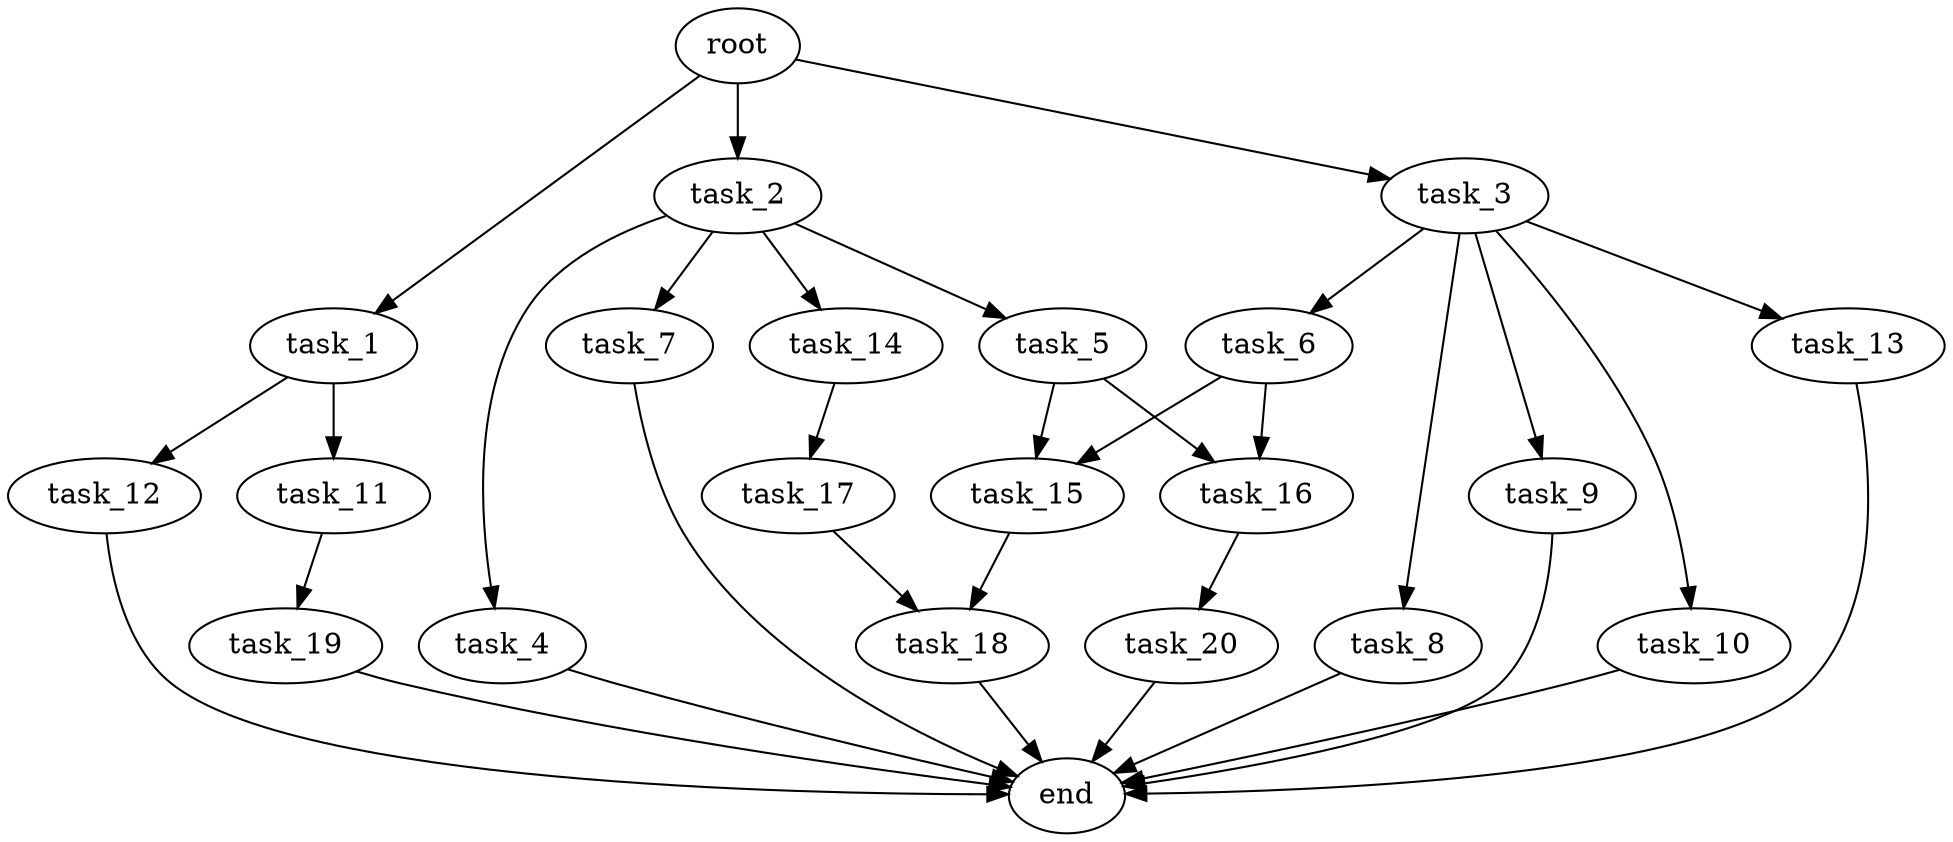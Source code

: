 digraph G {
  root [size="0.000000e+00"];
  task_1 [size="1.243248e+10"];
  task_2 [size="8.576658e+10"];
  task_3 [size="4.413418e+10"];
  task_4 [size="7.758639e+07"];
  task_5 [size="9.580360e+10"];
  task_6 [size="2.023980e+10"];
  task_7 [size="6.886230e+10"];
  task_8 [size="1.319999e+10"];
  task_9 [size="6.500322e+10"];
  task_10 [size="1.590616e+10"];
  task_11 [size="9.327323e+10"];
  task_12 [size="2.740921e+10"];
  task_13 [size="6.546225e+10"];
  task_14 [size="2.504642e+10"];
  task_15 [size="3.719066e+10"];
  task_16 [size="9.038099e+10"];
  task_17 [size="1.656085e+10"];
  task_18 [size="3.964019e+10"];
  task_19 [size="3.055787e+10"];
  task_20 [size="6.994714e+10"];
  end [size="0.000000e+00"];

  root -> task_1 [size="1.000000e-12"];
  root -> task_2 [size="1.000000e-12"];
  root -> task_3 [size="1.000000e-12"];
  task_1 -> task_11 [size="9.327323e+08"];
  task_1 -> task_12 [size="2.740921e+08"];
  task_2 -> task_4 [size="7.758639e+05"];
  task_2 -> task_5 [size="9.580360e+08"];
  task_2 -> task_7 [size="6.886230e+08"];
  task_2 -> task_14 [size="2.504642e+08"];
  task_3 -> task_6 [size="2.023980e+08"];
  task_3 -> task_8 [size="1.319999e+08"];
  task_3 -> task_9 [size="6.500322e+08"];
  task_3 -> task_10 [size="1.590616e+08"];
  task_3 -> task_13 [size="6.546225e+08"];
  task_4 -> end [size="1.000000e-12"];
  task_5 -> task_15 [size="1.859533e+08"];
  task_5 -> task_16 [size="4.519049e+08"];
  task_6 -> task_15 [size="1.859533e+08"];
  task_6 -> task_16 [size="4.519049e+08"];
  task_7 -> end [size="1.000000e-12"];
  task_8 -> end [size="1.000000e-12"];
  task_9 -> end [size="1.000000e-12"];
  task_10 -> end [size="1.000000e-12"];
  task_11 -> task_19 [size="3.055787e+08"];
  task_12 -> end [size="1.000000e-12"];
  task_13 -> end [size="1.000000e-12"];
  task_14 -> task_17 [size="1.656085e+08"];
  task_15 -> task_18 [size="1.982010e+08"];
  task_16 -> task_20 [size="6.994714e+08"];
  task_17 -> task_18 [size="1.982010e+08"];
  task_18 -> end [size="1.000000e-12"];
  task_19 -> end [size="1.000000e-12"];
  task_20 -> end [size="1.000000e-12"];
}
